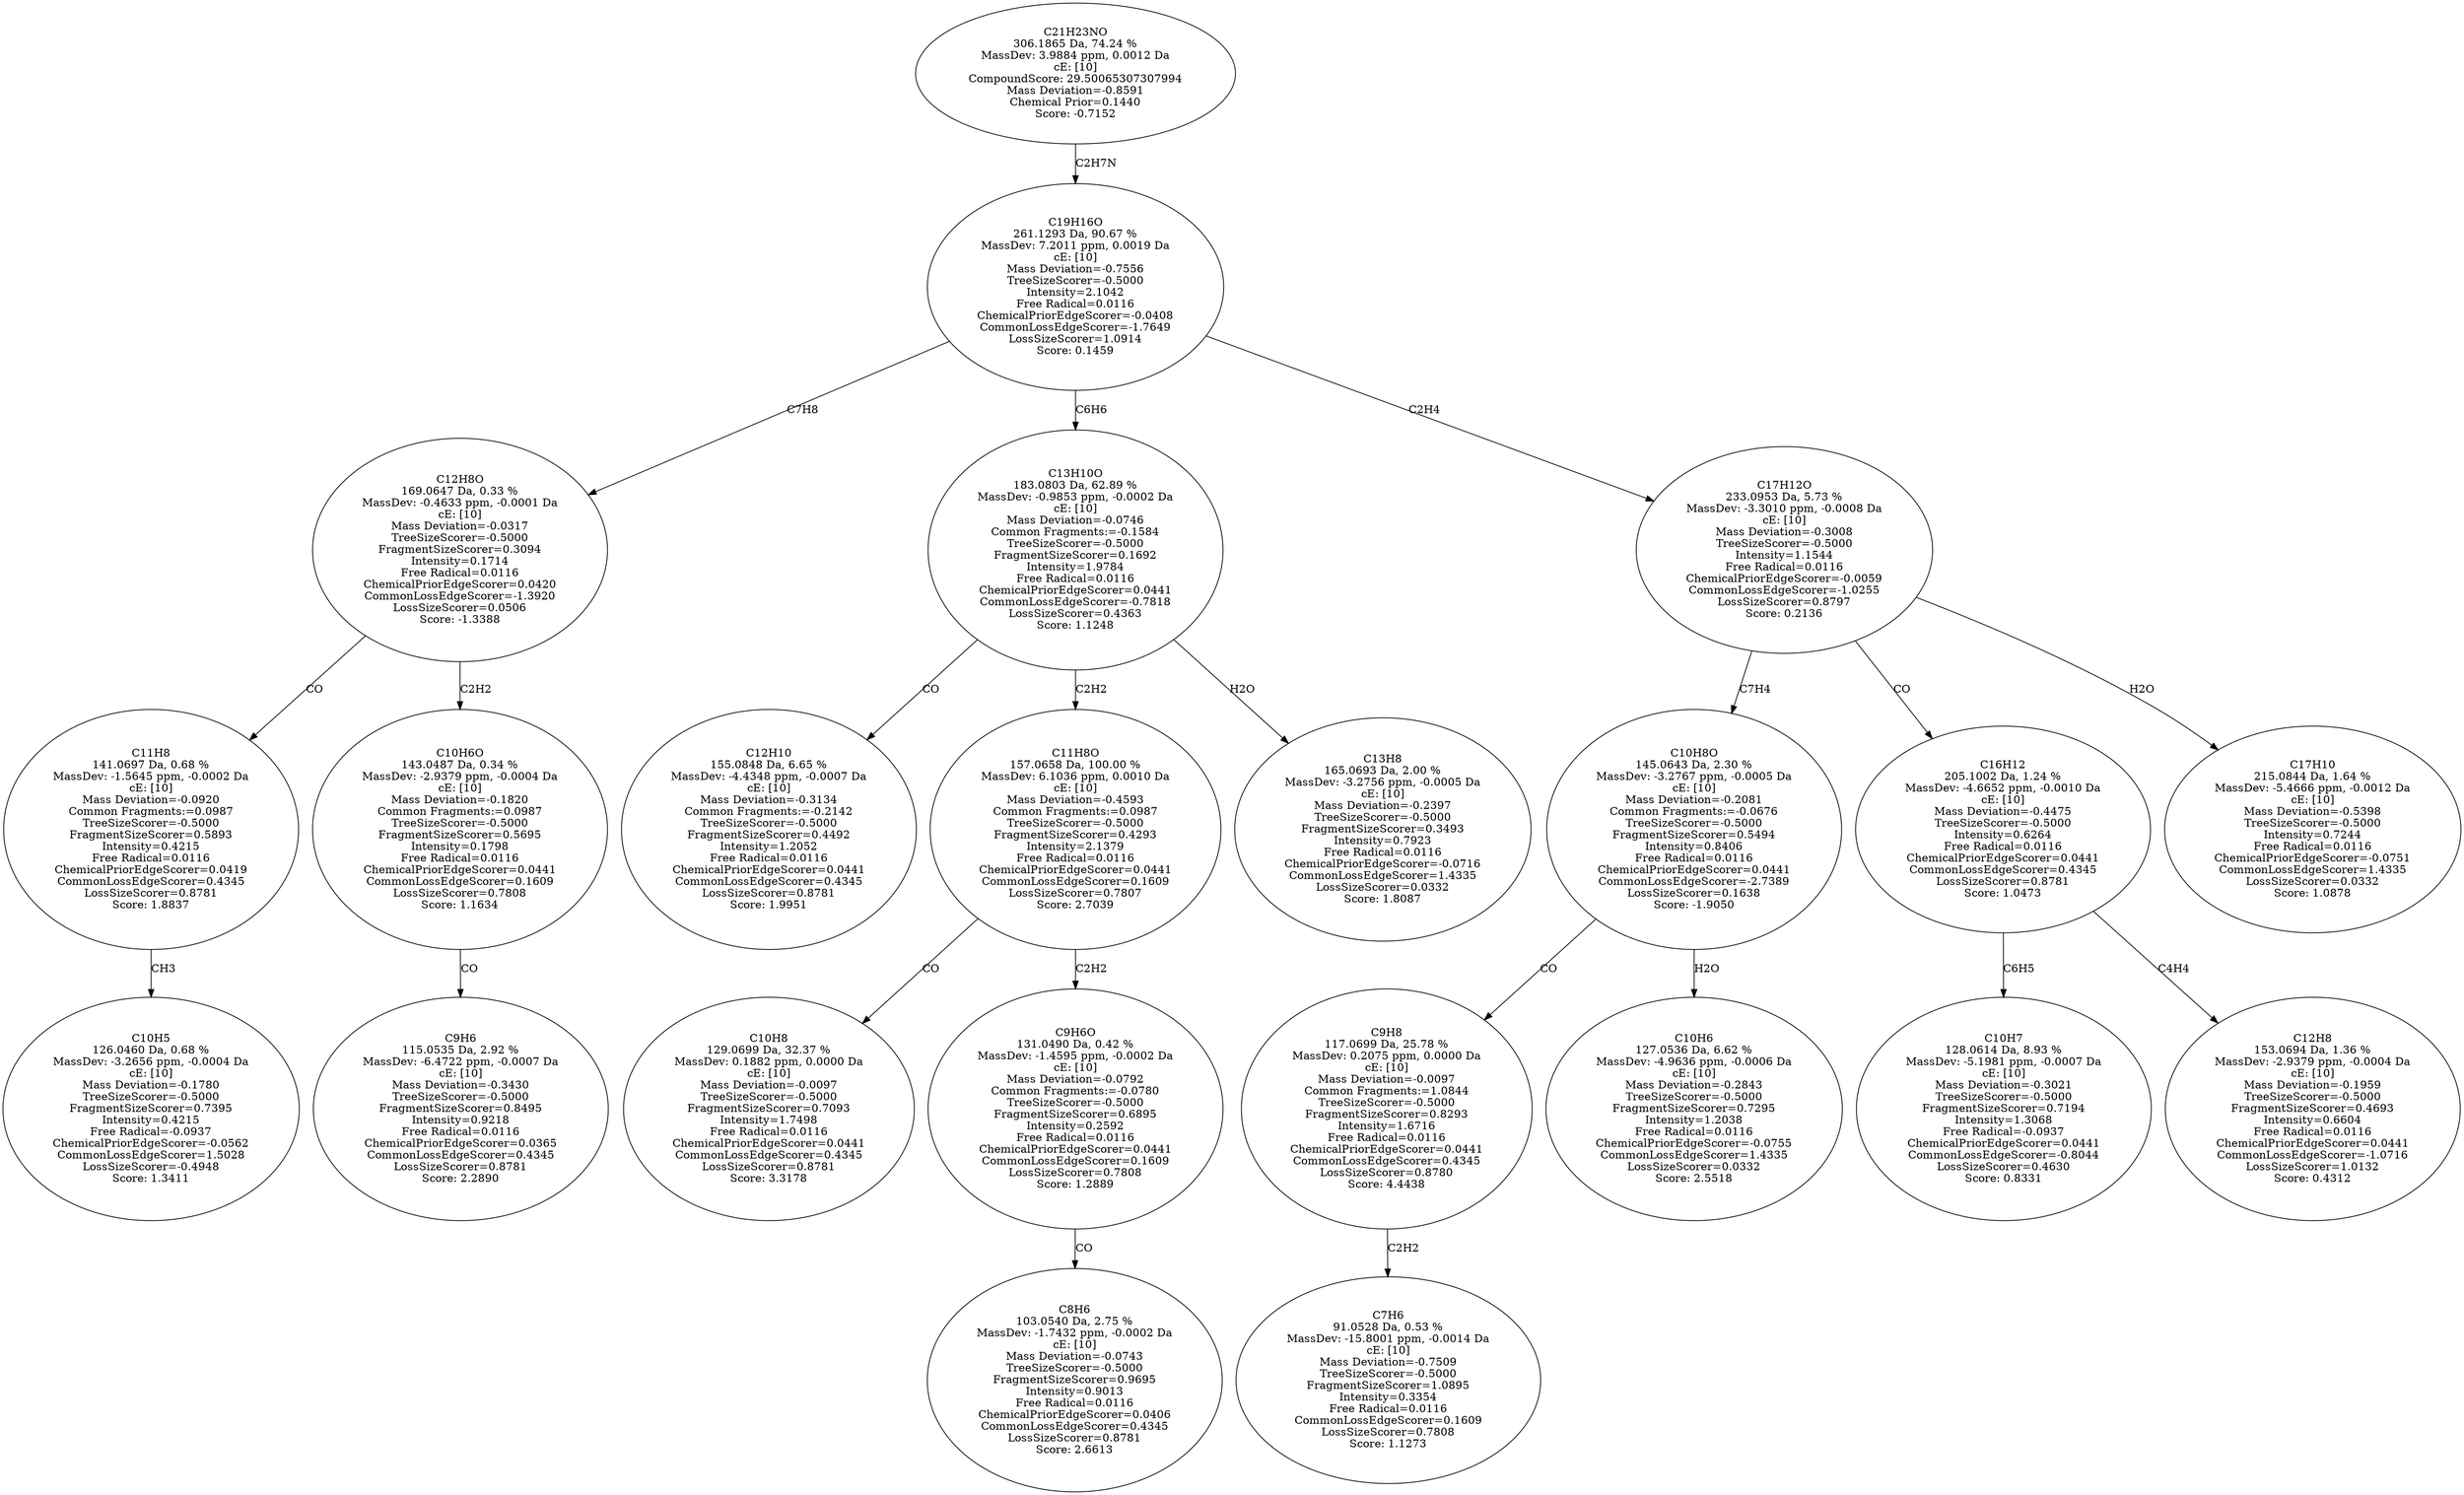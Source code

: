 strict digraph {
v1 [label="C10H5\n126.0460 Da, 0.68 %\nMassDev: -3.2656 ppm, -0.0004 Da\ncE: [10]\nMass Deviation=-0.1780\nTreeSizeScorer=-0.5000\nFragmentSizeScorer=0.7395\nIntensity=0.4215\nFree Radical=-0.0937\nChemicalPriorEdgeScorer=-0.0562\nCommonLossEdgeScorer=1.5028\nLossSizeScorer=-0.4948\nScore: 1.3411"];
v2 [label="C11H8\n141.0697 Da, 0.68 %\nMassDev: -1.5645 ppm, -0.0002 Da\ncE: [10]\nMass Deviation=-0.0920\nCommon Fragments:=0.0987\nTreeSizeScorer=-0.5000\nFragmentSizeScorer=0.5893\nIntensity=0.4215\nFree Radical=0.0116\nChemicalPriorEdgeScorer=0.0419\nCommonLossEdgeScorer=0.4345\nLossSizeScorer=0.8781\nScore: 1.8837"];
v3 [label="C9H6\n115.0535 Da, 2.92 %\nMassDev: -6.4722 ppm, -0.0007 Da\ncE: [10]\nMass Deviation=-0.3430\nTreeSizeScorer=-0.5000\nFragmentSizeScorer=0.8495\nIntensity=0.9218\nFree Radical=0.0116\nChemicalPriorEdgeScorer=0.0365\nCommonLossEdgeScorer=0.4345\nLossSizeScorer=0.8781\nScore: 2.2890"];
v4 [label="C10H6O\n143.0487 Da, 0.34 %\nMassDev: -2.9379 ppm, -0.0004 Da\ncE: [10]\nMass Deviation=-0.1820\nCommon Fragments:=0.0987\nTreeSizeScorer=-0.5000\nFragmentSizeScorer=0.5695\nIntensity=0.1798\nFree Radical=0.0116\nChemicalPriorEdgeScorer=0.0441\nCommonLossEdgeScorer=0.1609\nLossSizeScorer=0.7808\nScore: 1.1634"];
v5 [label="C12H8O\n169.0647 Da, 0.33 %\nMassDev: -0.4633 ppm, -0.0001 Da\ncE: [10]\nMass Deviation=-0.0317\nTreeSizeScorer=-0.5000\nFragmentSizeScorer=0.3094\nIntensity=0.1714\nFree Radical=0.0116\nChemicalPriorEdgeScorer=0.0420\nCommonLossEdgeScorer=-1.3920\nLossSizeScorer=0.0506\nScore: -1.3388"];
v6 [label="C12H10\n155.0848 Da, 6.65 %\nMassDev: -4.4348 ppm, -0.0007 Da\ncE: [10]\nMass Deviation=-0.3134\nCommon Fragments:=-0.2142\nTreeSizeScorer=-0.5000\nFragmentSizeScorer=0.4492\nIntensity=1.2052\nFree Radical=0.0116\nChemicalPriorEdgeScorer=0.0441\nCommonLossEdgeScorer=0.4345\nLossSizeScorer=0.8781\nScore: 1.9951"];
v7 [label="C10H8\n129.0699 Da, 32.37 %\nMassDev: 0.1882 ppm, 0.0000 Da\ncE: [10]\nMass Deviation=-0.0097\nTreeSizeScorer=-0.5000\nFragmentSizeScorer=0.7093\nIntensity=1.7498\nFree Radical=0.0116\nChemicalPriorEdgeScorer=0.0441\nCommonLossEdgeScorer=0.4345\nLossSizeScorer=0.8781\nScore: 3.3178"];
v8 [label="C8H6\n103.0540 Da, 2.75 %\nMassDev: -1.7432 ppm, -0.0002 Da\ncE: [10]\nMass Deviation=-0.0743\nTreeSizeScorer=-0.5000\nFragmentSizeScorer=0.9695\nIntensity=0.9013\nFree Radical=0.0116\nChemicalPriorEdgeScorer=0.0406\nCommonLossEdgeScorer=0.4345\nLossSizeScorer=0.8781\nScore: 2.6613"];
v9 [label="C9H6O\n131.0490 Da, 0.42 %\nMassDev: -1.4595 ppm, -0.0002 Da\ncE: [10]\nMass Deviation=-0.0792\nCommon Fragments:=-0.0780\nTreeSizeScorer=-0.5000\nFragmentSizeScorer=0.6895\nIntensity=0.2592\nFree Radical=0.0116\nChemicalPriorEdgeScorer=0.0441\nCommonLossEdgeScorer=0.1609\nLossSizeScorer=0.7808\nScore: 1.2889"];
v10 [label="C11H8O\n157.0658 Da, 100.00 %\nMassDev: 6.1036 ppm, 0.0010 Da\ncE: [10]\nMass Deviation=-0.4593\nCommon Fragments:=0.0987\nTreeSizeScorer=-0.5000\nFragmentSizeScorer=0.4293\nIntensity=2.1379\nFree Radical=0.0116\nChemicalPriorEdgeScorer=0.0441\nCommonLossEdgeScorer=0.1609\nLossSizeScorer=0.7807\nScore: 2.7039"];
v11 [label="C13H8\n165.0693 Da, 2.00 %\nMassDev: -3.2756 ppm, -0.0005 Da\ncE: [10]\nMass Deviation=-0.2397\nTreeSizeScorer=-0.5000\nFragmentSizeScorer=0.3493\nIntensity=0.7923\nFree Radical=0.0116\nChemicalPriorEdgeScorer=-0.0716\nCommonLossEdgeScorer=1.4335\nLossSizeScorer=0.0332\nScore: 1.8087"];
v12 [label="C13H10O\n183.0803 Da, 62.89 %\nMassDev: -0.9853 ppm, -0.0002 Da\ncE: [10]\nMass Deviation=-0.0746\nCommon Fragments:=-0.1584\nTreeSizeScorer=-0.5000\nFragmentSizeScorer=0.1692\nIntensity=1.9784\nFree Radical=0.0116\nChemicalPriorEdgeScorer=0.0441\nCommonLossEdgeScorer=-0.7818\nLossSizeScorer=0.4363\nScore: 1.1248"];
v13 [label="C7H6\n91.0528 Da, 0.53 %\nMassDev: -15.8001 ppm, -0.0014 Da\ncE: [10]\nMass Deviation=-0.7509\nTreeSizeScorer=-0.5000\nFragmentSizeScorer=1.0895\nIntensity=0.3354\nFree Radical=0.0116\nCommonLossEdgeScorer=0.1609\nLossSizeScorer=0.7808\nScore: 1.1273"];
v14 [label="C9H8\n117.0699 Da, 25.78 %\nMassDev: 0.2075 ppm, 0.0000 Da\ncE: [10]\nMass Deviation=-0.0097\nCommon Fragments:=1.0844\nTreeSizeScorer=-0.5000\nFragmentSizeScorer=0.8293\nIntensity=1.6716\nFree Radical=0.0116\nChemicalPriorEdgeScorer=0.0441\nCommonLossEdgeScorer=0.4345\nLossSizeScorer=0.8780\nScore: 4.4438"];
v15 [label="C10H6\n127.0536 Da, 6.62 %\nMassDev: -4.9636 ppm, -0.0006 Da\ncE: [10]\nMass Deviation=-0.2843\nTreeSizeScorer=-0.5000\nFragmentSizeScorer=0.7295\nIntensity=1.2038\nFree Radical=0.0116\nChemicalPriorEdgeScorer=-0.0755\nCommonLossEdgeScorer=1.4335\nLossSizeScorer=0.0332\nScore: 2.5518"];
v16 [label="C10H8O\n145.0643 Da, 2.30 %\nMassDev: -3.2767 ppm, -0.0005 Da\ncE: [10]\nMass Deviation=-0.2081\nCommon Fragments:=-0.0676\nTreeSizeScorer=-0.5000\nFragmentSizeScorer=0.5494\nIntensity=0.8406\nFree Radical=0.0116\nChemicalPriorEdgeScorer=0.0441\nCommonLossEdgeScorer=-2.7389\nLossSizeScorer=0.1638\nScore: -1.9050"];
v17 [label="C10H7\n128.0614 Da, 8.93 %\nMassDev: -5.1981 ppm, -0.0007 Da\ncE: [10]\nMass Deviation=-0.3021\nTreeSizeScorer=-0.5000\nFragmentSizeScorer=0.7194\nIntensity=1.3068\nFree Radical=-0.0937\nChemicalPriorEdgeScorer=0.0441\nCommonLossEdgeScorer=-0.8044\nLossSizeScorer=0.4630\nScore: 0.8331"];
v18 [label="C12H8\n153.0694 Da, 1.36 %\nMassDev: -2.9379 ppm, -0.0004 Da\ncE: [10]\nMass Deviation=-0.1959\nTreeSizeScorer=-0.5000\nFragmentSizeScorer=0.4693\nIntensity=0.6604\nFree Radical=0.0116\nChemicalPriorEdgeScorer=0.0441\nCommonLossEdgeScorer=-1.0716\nLossSizeScorer=1.0132\nScore: 0.4312"];
v19 [label="C16H12\n205.1002 Da, 1.24 %\nMassDev: -4.6652 ppm, -0.0010 Da\ncE: [10]\nMass Deviation=-0.4475\nTreeSizeScorer=-0.5000\nIntensity=0.6264\nFree Radical=0.0116\nChemicalPriorEdgeScorer=0.0441\nCommonLossEdgeScorer=0.4345\nLossSizeScorer=0.8781\nScore: 1.0473"];
v20 [label="C17H10\n215.0844 Da, 1.64 %\nMassDev: -5.4666 ppm, -0.0012 Da\ncE: [10]\nMass Deviation=-0.5398\nTreeSizeScorer=-0.5000\nIntensity=0.7244\nFree Radical=0.0116\nChemicalPriorEdgeScorer=-0.0751\nCommonLossEdgeScorer=1.4335\nLossSizeScorer=0.0332\nScore: 1.0878"];
v21 [label="C17H12O\n233.0953 Da, 5.73 %\nMassDev: -3.3010 ppm, -0.0008 Da\ncE: [10]\nMass Deviation=-0.3008\nTreeSizeScorer=-0.5000\nIntensity=1.1544\nFree Radical=0.0116\nChemicalPriorEdgeScorer=-0.0059\nCommonLossEdgeScorer=-1.0255\nLossSizeScorer=0.8797\nScore: 0.2136"];
v22 [label="C19H16O\n261.1293 Da, 90.67 %\nMassDev: 7.2011 ppm, 0.0019 Da\ncE: [10]\nMass Deviation=-0.7556\nTreeSizeScorer=-0.5000\nIntensity=2.1042\nFree Radical=0.0116\nChemicalPriorEdgeScorer=-0.0408\nCommonLossEdgeScorer=-1.7649\nLossSizeScorer=1.0914\nScore: 0.1459"];
v23 [label="C21H23NO\n306.1865 Da, 74.24 %\nMassDev: 3.9884 ppm, 0.0012 Da\ncE: [10]\nCompoundScore: 29.50065307307994\nMass Deviation=-0.8591\nChemical Prior=0.1440\nScore: -0.7152"];
v2 -> v1 [label="CH3"];
v5 -> v2 [label="CO"];
v4 -> v3 [label="CO"];
v5 -> v4 [label="C2H2"];
v22 -> v5 [label="C7H8"];
v12 -> v6 [label="CO"];
v10 -> v7 [label="CO"];
v9 -> v8 [label="CO"];
v10 -> v9 [label="C2H2"];
v12 -> v10 [label="C2H2"];
v12 -> v11 [label="H2O"];
v22 -> v12 [label="C6H6"];
v14 -> v13 [label="C2H2"];
v16 -> v14 [label="CO"];
v16 -> v15 [label="H2O"];
v21 -> v16 [label="C7H4"];
v19 -> v17 [label="C6H5"];
v19 -> v18 [label="C4H4"];
v21 -> v19 [label="CO"];
v21 -> v20 [label="H2O"];
v22 -> v21 [label="C2H4"];
v23 -> v22 [label="C2H7N"];
}